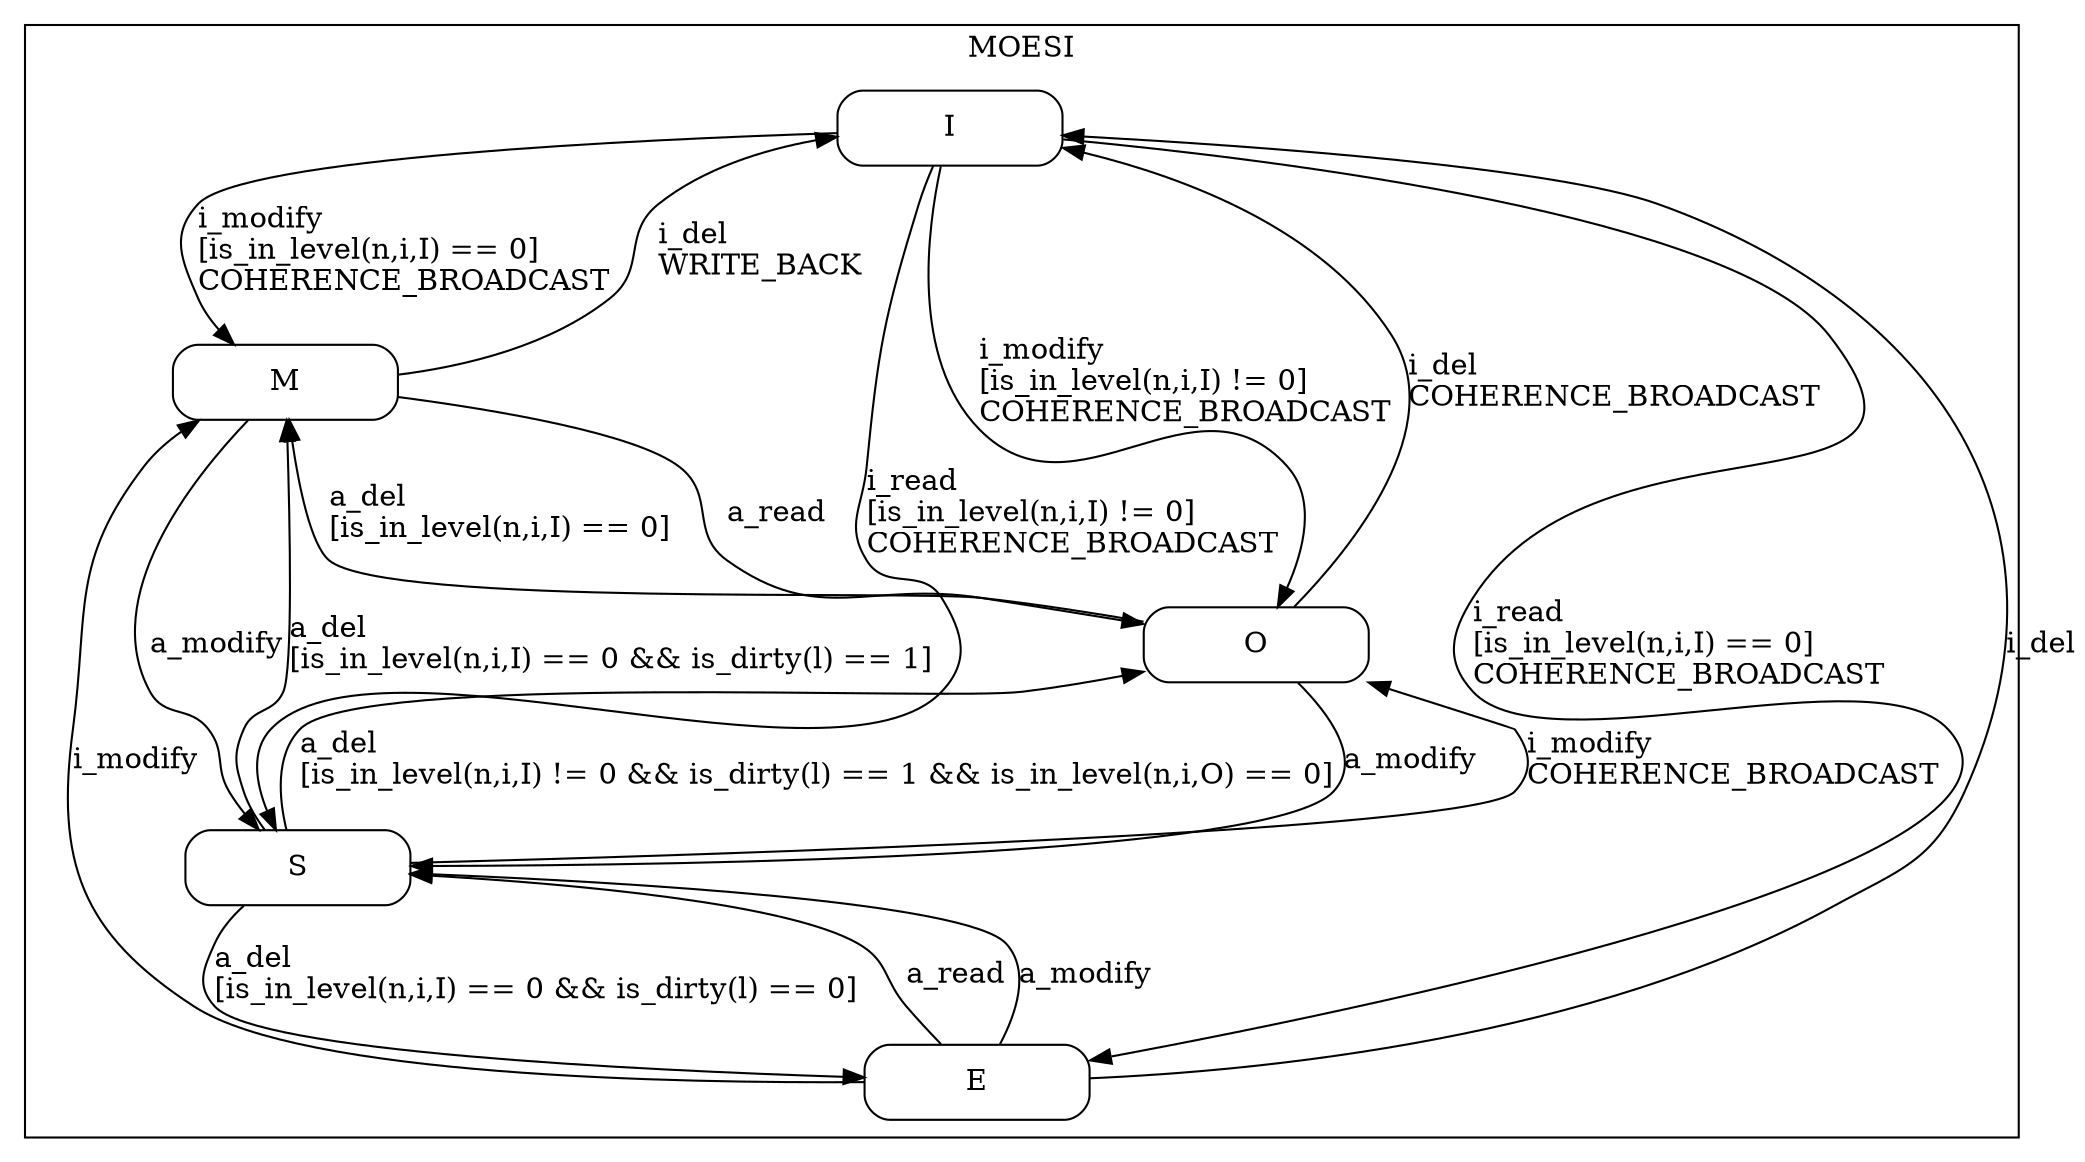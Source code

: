 digraph coherence {

    node
        [shape=Mrecord width=1.5];

    subgraph cluster_MOESI {

        label="MOESI";

        //
        // States (Nodes)
        //

        "MOESI::I"
            [label="{I}"];

        "MOESI::M"
            [label="{M}"];

        "MOESI::S"
            [label="{S}"];

        "MOESI::E"
            [label="{E}"];

        "MOESI::O"
            [label="{O}"];

        //
        // Transitions (Edges)
        //

        "MOESI::I" -> "MOESI::S"
            [label="i_read\l\[is_in_level(n,i,I) != 0\]\lCOHERENCE_BROADCAST"];

        "MOESI::I" -> "MOESI::E"
            [label="i_read\l\[is_in_level(n,i,I) == 0\]\lCOHERENCE_BROADCAST"];

        "MOESI::I" -> "MOESI::O"
            [label="i_modify\l\[is_in_level(n,i,I) != 0\]\lCOHERENCE_BROADCAST"];

        "MOESI::I" -> "MOESI::M"
            [label="i_modify\l\[is_in_level(n,i,I) == 0\]\lCOHERENCE_BROADCAST"];

        "MOESI::M" -> "MOESI::O"
            [label="a_read"];

        "MOESI::M" -> "MOESI::I"
            [label="i_del\lWRITE_BACK"];

        "MOESI::M" -> "MOESI::S"
            [label="a_modify"];

        "MOESI::S" -> "MOESI::O"
            [label="i_modify\lCOHERENCE_BROADCAST"];

        "MOESI::S" -> "MOESI::O"
            [label="a_del\l\[is_in_level(n,i,I) != 0 && is_dirty(l) == 1 && is_in_level(n,i,O) == 0\]"];

        "MOESI::S" -> "MOESI::M"
            [label="a_del\l\[is_in_level(n,i,I) == 0 && is_dirty(l) == 1\]"];

        "MOESI::S" -> "MOESI::E"
            [label="a_del\l\[is_in_level(n,i,I) == 0 && is_dirty(l) == 0\]"];

        "MOESI::E" -> "MOESI::S"
            [label="a_read"];

        "MOESI::E" -> "MOESI::M"
            [label="i_modify"];

        "MOESI::E" -> "MOESI::I"
            [label="i_del"];

        "MOESI::E" -> "MOESI::S"
            [label="a_modify"];

        "MOESI::O" -> "MOESI::I"
            [label="i_del\lCOHERENCE_BROADCAST"];

        "MOESI::O" -> "MOESI::S"
            [label="a_modify"];

        "MOESI::O" -> "MOESI::M"
            [label="a_del\l\[is_in_level(n,i,I) == 0\]"];
    }

}
